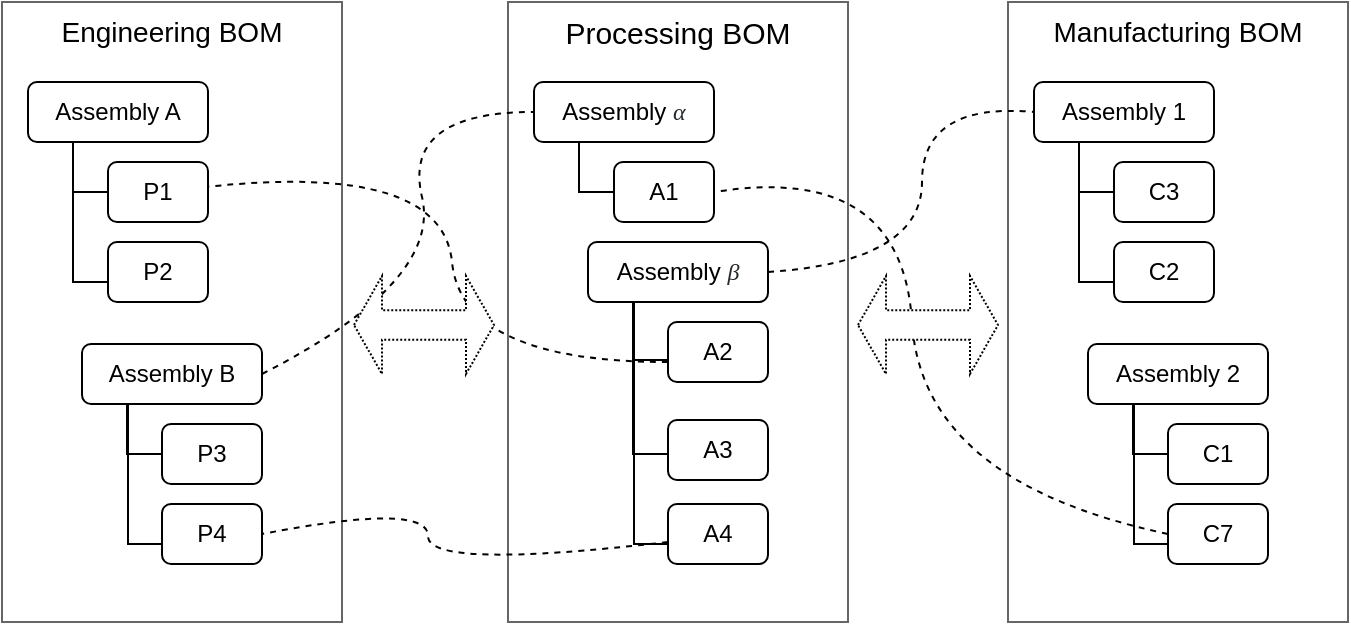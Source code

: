 <mxfile version="17.0.0" type="github">
  <diagram name="Page-1" id="90a13364-a465-7bf4-72fc-28e22215d7a0">
    <mxGraphModel dx="778" dy="769" grid="1" gridSize="10" guides="1" tooltips="1" connect="1" arrows="1" fold="1" page="1" pageScale="1.5" pageWidth="1169" pageHeight="826" background="none" math="0" shadow="0">
      <root>
        <mxCell id="0" style=";html=1;" />
        <mxCell id="1" style=";html=1;" parent="0" />
        <mxCell id="uKb51nX8jyAxLlPutz8k-1" value="Engineering BOM" style="whiteSpace=wrap;html=1;shadow=0;fontSize=14;fillColor=none;strokeColor=#666666;verticalAlign=top;" parent="1" vertex="1">
          <mxGeometry x="80" y="40" width="170" height="310" as="geometry" />
        </mxCell>
        <mxCell id="uKb51nX8jyAxLlPutz8k-6" style="edgeStyle=orthogonalEdgeStyle;rounded=0;orthogonalLoop=1;jettySize=auto;html=1;exitX=0.25;exitY=1;exitDx=0;exitDy=0;entryX=0;entryY=0.5;entryDx=0;entryDy=0;endArrow=none;endFill=0;" parent="1" source="uKb51nX8jyAxLlPutz8k-2" target="uKb51nX8jyAxLlPutz8k-3" edge="1">
          <mxGeometry relative="1" as="geometry">
            <mxPoint x="138" y="130" as="targetPoint" />
            <Array as="points">
              <mxPoint x="116" y="135" />
            </Array>
          </mxGeometry>
        </mxCell>
        <mxCell id="uKb51nX8jyAxLlPutz8k-2" value="Assembly A" style="rounded=1;whiteSpace=wrap;html=1;verticalAlign=middle;" parent="1" vertex="1">
          <mxGeometry x="93" y="80" width="90" height="30" as="geometry" />
        </mxCell>
        <mxCell id="uKb51nX8jyAxLlPutz8k-3" value="P1" style="rounded=1;whiteSpace=wrap;html=1;verticalAlign=middle;" parent="1" vertex="1">
          <mxGeometry x="133" y="120" width="50" height="30" as="geometry" />
        </mxCell>
        <mxCell id="uKb51nX8jyAxLlPutz8k-4" value="P2" style="rounded=1;whiteSpace=wrap;html=1;verticalAlign=middle;" parent="1" vertex="1">
          <mxGeometry x="133" y="160" width="50" height="30" as="geometry" />
        </mxCell>
        <mxCell id="uKb51nX8jyAxLlPutz8k-8" style="edgeStyle=orthogonalEdgeStyle;rounded=0;orthogonalLoop=1;jettySize=auto;html=1;exitX=0.25;exitY=1;exitDx=0;exitDy=0;entryX=0;entryY=0.5;entryDx=0;entryDy=0;endArrow=none;endFill=0;" parent="1" source="uKb51nX8jyAxLlPutz8k-2" target="uKb51nX8jyAxLlPutz8k-4" edge="1">
          <mxGeometry relative="1" as="geometry">
            <mxPoint x="125.5" y="120" as="sourcePoint" />
            <mxPoint x="143" y="145" as="targetPoint" />
            <Array as="points">
              <mxPoint x="116" y="180" />
              <mxPoint x="133" y="180" />
            </Array>
          </mxGeometry>
        </mxCell>
        <mxCell id="uKb51nX8jyAxLlPutz8k-9" value="Assembly B" style="rounded=1;whiteSpace=wrap;html=1;verticalAlign=middle;" parent="1" vertex="1">
          <mxGeometry x="120" y="211" width="90" height="30" as="geometry" />
        </mxCell>
        <mxCell id="uKb51nX8jyAxLlPutz8k-10" value="P3" style="rounded=1;whiteSpace=wrap;html=1;verticalAlign=middle;" parent="1" vertex="1">
          <mxGeometry x="160" y="251" width="50" height="30" as="geometry" />
        </mxCell>
        <mxCell id="uKb51nX8jyAxLlPutz8k-11" value="P4" style="rounded=1;whiteSpace=wrap;html=1;verticalAlign=middle;" parent="1" vertex="1">
          <mxGeometry x="160" y="291" width="50" height="30" as="geometry" />
        </mxCell>
        <mxCell id="uKb51nX8jyAxLlPutz8k-12" style="edgeStyle=orthogonalEdgeStyle;rounded=0;orthogonalLoop=1;jettySize=auto;html=1;entryX=0;entryY=0.5;entryDx=0;entryDy=0;endArrow=none;endFill=0;" parent="1" target="uKb51nX8jyAxLlPutz8k-11" edge="1">
          <mxGeometry relative="1" as="geometry">
            <mxPoint x="133" y="241" as="sourcePoint" />
            <mxPoint x="170" y="276" as="targetPoint" />
            <Array as="points">
              <mxPoint x="143" y="311" />
              <mxPoint x="160" y="311" />
            </Array>
          </mxGeometry>
        </mxCell>
        <mxCell id="uKb51nX8jyAxLlPutz8k-13" style="edgeStyle=orthogonalEdgeStyle;rounded=0;orthogonalLoop=1;jettySize=auto;html=1;exitX=0.25;exitY=1;exitDx=0;exitDy=0;endArrow=none;endFill=0;" parent="1" source="uKb51nX8jyAxLlPutz8k-9" target="uKb51nX8jyAxLlPutz8k-10" edge="1">
          <mxGeometry relative="1" as="geometry">
            <mxPoint x="140.5" y="241" as="sourcePoint" />
            <mxPoint x="158" y="266" as="targetPoint" />
            <Array as="points">
              <mxPoint x="143" y="266" />
            </Array>
          </mxGeometry>
        </mxCell>
        <mxCell id="uKb51nX8jyAxLlPutz8k-14" value="Processing BOM" style="whiteSpace=wrap;html=1;shadow=0;fontSize=15;fillColor=none;strokeColor=#666666;verticalAlign=top;" parent="1" vertex="1">
          <mxGeometry x="333" y="40" width="170" height="310" as="geometry" />
        </mxCell>
        <mxCell id="uKb51nX8jyAxLlPutz8k-15" style="edgeStyle=orthogonalEdgeStyle;rounded=0;orthogonalLoop=1;jettySize=auto;html=1;exitX=0.25;exitY=1;exitDx=0;exitDy=0;entryX=0;entryY=0.5;entryDx=0;entryDy=0;endArrow=none;endFill=0;" parent="1" source="uKb51nX8jyAxLlPutz8k-16" target="uKb51nX8jyAxLlPutz8k-17" edge="1">
          <mxGeometry relative="1" as="geometry">
            <mxPoint x="391" y="130" as="targetPoint" />
            <Array as="points">
              <mxPoint x="369" y="135" />
            </Array>
          </mxGeometry>
        </mxCell>
        <mxCell id="uKb51nX8jyAxLlPutz8k-16" value="Assembly&amp;nbsp;&lt;span style=&quot;color: rgb(36 , 41 , 46) ; font-family: &amp;#34;katex_math&amp;#34; ; font-style: italic ; text-align: left&quot;&gt;&lt;font style=&quot;font-size: 12px&quot;&gt;α&lt;/font&gt;&lt;/span&gt;" style="rounded=1;whiteSpace=wrap;html=1;verticalAlign=middle;" parent="1" vertex="1">
          <mxGeometry x="346" y="80" width="90" height="30" as="geometry" />
        </mxCell>
        <mxCell id="uKb51nX8jyAxLlPutz8k-17" value="A1" style="rounded=1;whiteSpace=wrap;html=1;verticalAlign=middle;" parent="1" vertex="1">
          <mxGeometry x="386" y="120" width="50" height="30" as="geometry" />
        </mxCell>
        <mxCell id="uKb51nX8jyAxLlPutz8k-18" value="A2" style="rounded=1;whiteSpace=wrap;html=1;verticalAlign=middle;" parent="1" vertex="1">
          <mxGeometry x="413" y="200" width="50" height="30" as="geometry" />
        </mxCell>
        <mxCell id="uKb51nX8jyAxLlPutz8k-20" value="Assembly&amp;nbsp;&lt;span style=&quot;color: rgb(36 , 41 , 46) ; font-family: &amp;#34;katex_math&amp;#34; ; font-style: italic ; text-align: left&quot;&gt;&lt;font style=&quot;font-size: 12px&quot;&gt;β&lt;/font&gt;&lt;/span&gt;" style="rounded=1;whiteSpace=wrap;html=1;verticalAlign=middle;" parent="1" vertex="1">
          <mxGeometry x="373" y="160" width="90" height="30" as="geometry" />
        </mxCell>
        <mxCell id="uKb51nX8jyAxLlPutz8k-21" value="A3" style="rounded=1;whiteSpace=wrap;html=1;verticalAlign=middle;" parent="1" vertex="1">
          <mxGeometry x="413" y="249" width="50" height="30" as="geometry" />
        </mxCell>
        <mxCell id="uKb51nX8jyAxLlPutz8k-22" value="A4" style="rounded=1;whiteSpace=wrap;html=1;verticalAlign=middle;" parent="1" vertex="1">
          <mxGeometry x="413" y="291" width="50" height="30" as="geometry" />
        </mxCell>
        <mxCell id="uKb51nX8jyAxLlPutz8k-23" style="edgeStyle=orthogonalEdgeStyle;rounded=0;orthogonalLoop=1;jettySize=auto;html=1;entryX=0;entryY=0.5;entryDx=0;entryDy=0;endArrow=none;endFill=0;" parent="1" target="uKb51nX8jyAxLlPutz8k-22" edge="1">
          <mxGeometry relative="1" as="geometry">
            <mxPoint x="396" y="190" as="sourcePoint" />
            <mxPoint x="423" y="276" as="targetPoint" />
            <Array as="points">
              <mxPoint x="396" y="311" />
              <mxPoint x="413" y="311" />
            </Array>
          </mxGeometry>
        </mxCell>
        <mxCell id="uKb51nX8jyAxLlPutz8k-24" style="edgeStyle=orthogonalEdgeStyle;rounded=0;orthogonalLoop=1;jettySize=auto;html=1;exitX=0.25;exitY=1;exitDx=0;exitDy=0;endArrow=none;endFill=0;" parent="1" source="uKb51nX8jyAxLlPutz8k-20" target="uKb51nX8jyAxLlPutz8k-21" edge="1">
          <mxGeometry relative="1" as="geometry">
            <mxPoint x="393.5" y="241" as="sourcePoint" />
            <mxPoint x="411" y="266" as="targetPoint" />
            <Array as="points">
              <mxPoint x="396" y="266" />
            </Array>
          </mxGeometry>
        </mxCell>
        <mxCell id="uKb51nX8jyAxLlPutz8k-27" style="edgeStyle=orthogonalEdgeStyle;rounded=0;orthogonalLoop=1;jettySize=auto;html=1;exitX=0.25;exitY=1;exitDx=0;exitDy=0;entryX=0;entryY=0.5;entryDx=0;entryDy=0;endArrow=none;endFill=0;" parent="1" edge="1">
          <mxGeometry relative="1" as="geometry">
            <mxPoint x="395.5" y="194" as="sourcePoint" />
            <mxPoint x="413" y="219" as="targetPoint" />
            <Array as="points">
              <mxPoint x="396" y="219" />
            </Array>
          </mxGeometry>
        </mxCell>
        <mxCell id="uKb51nX8jyAxLlPutz8k-39" value="Manufacturing BOM" style="whiteSpace=wrap;html=1;shadow=0;fontSize=14;fillColor=none;strokeColor=#666666;verticalAlign=top;" parent="1" vertex="1">
          <mxGeometry x="583" y="40" width="170" height="310" as="geometry" />
        </mxCell>
        <mxCell id="uKb51nX8jyAxLlPutz8k-40" style="edgeStyle=orthogonalEdgeStyle;rounded=0;orthogonalLoop=1;jettySize=auto;html=1;exitX=0.25;exitY=1;exitDx=0;exitDy=0;entryX=0;entryY=0.5;entryDx=0;entryDy=0;endArrow=none;endFill=0;" parent="1" source="uKb51nX8jyAxLlPutz8k-41" target="uKb51nX8jyAxLlPutz8k-42" edge="1">
          <mxGeometry relative="1" as="geometry">
            <mxPoint x="641" y="130" as="targetPoint" />
            <Array as="points">
              <mxPoint x="619" y="135" />
            </Array>
          </mxGeometry>
        </mxCell>
        <mxCell id="uKb51nX8jyAxLlPutz8k-41" value="Assembly 1" style="rounded=1;whiteSpace=wrap;html=1;verticalAlign=middle;" parent="1" vertex="1">
          <mxGeometry x="596" y="80" width="90" height="30" as="geometry" />
        </mxCell>
        <mxCell id="uKb51nX8jyAxLlPutz8k-42" value="C3" style="rounded=1;whiteSpace=wrap;html=1;verticalAlign=middle;" parent="1" vertex="1">
          <mxGeometry x="636" y="120" width="50" height="30" as="geometry" />
        </mxCell>
        <mxCell id="uKb51nX8jyAxLlPutz8k-43" value="C2" style="rounded=1;whiteSpace=wrap;html=1;verticalAlign=middle;" parent="1" vertex="1">
          <mxGeometry x="636" y="160" width="50" height="30" as="geometry" />
        </mxCell>
        <mxCell id="uKb51nX8jyAxLlPutz8k-44" style="edgeStyle=orthogonalEdgeStyle;rounded=0;orthogonalLoop=1;jettySize=auto;html=1;exitX=0.25;exitY=1;exitDx=0;exitDy=0;entryX=0;entryY=0.5;entryDx=0;entryDy=0;endArrow=none;endFill=0;" parent="1" source="uKb51nX8jyAxLlPutz8k-41" target="uKb51nX8jyAxLlPutz8k-43" edge="1">
          <mxGeometry relative="1" as="geometry">
            <mxPoint x="628.5" y="120" as="sourcePoint" />
            <mxPoint x="646" y="145" as="targetPoint" />
            <Array as="points">
              <mxPoint x="619" y="180" />
              <mxPoint x="636" y="180" />
            </Array>
          </mxGeometry>
        </mxCell>
        <mxCell id="uKb51nX8jyAxLlPutz8k-45" value="Assembly 2" style="rounded=1;whiteSpace=wrap;html=1;verticalAlign=middle;" parent="1" vertex="1">
          <mxGeometry x="623" y="211" width="90" height="30" as="geometry" />
        </mxCell>
        <mxCell id="uKb51nX8jyAxLlPutz8k-46" value="C1" style="rounded=1;whiteSpace=wrap;html=1;verticalAlign=middle;" parent="1" vertex="1">
          <mxGeometry x="663" y="251" width="50" height="30" as="geometry" />
        </mxCell>
        <mxCell id="uKb51nX8jyAxLlPutz8k-47" value="C7" style="rounded=1;whiteSpace=wrap;html=1;verticalAlign=middle;" parent="1" vertex="1">
          <mxGeometry x="663" y="291" width="50" height="30" as="geometry" />
        </mxCell>
        <mxCell id="uKb51nX8jyAxLlPutz8k-48" style="edgeStyle=orthogonalEdgeStyle;rounded=0;orthogonalLoop=1;jettySize=auto;html=1;entryX=0;entryY=0.5;entryDx=0;entryDy=0;endArrow=none;endFill=0;" parent="1" target="uKb51nX8jyAxLlPutz8k-47" edge="1">
          <mxGeometry relative="1" as="geometry">
            <mxPoint x="636" y="241" as="sourcePoint" />
            <mxPoint x="673" y="276" as="targetPoint" />
            <Array as="points">
              <mxPoint x="646" y="311" />
              <mxPoint x="663" y="311" />
            </Array>
          </mxGeometry>
        </mxCell>
        <mxCell id="uKb51nX8jyAxLlPutz8k-49" style="edgeStyle=orthogonalEdgeStyle;rounded=0;orthogonalLoop=1;jettySize=auto;html=1;exitX=0.25;exitY=1;exitDx=0;exitDy=0;endArrow=none;endFill=0;" parent="1" source="uKb51nX8jyAxLlPutz8k-45" target="uKb51nX8jyAxLlPutz8k-46" edge="1">
          <mxGeometry relative="1" as="geometry">
            <mxPoint x="643.5" y="241" as="sourcePoint" />
            <mxPoint x="661" y="266" as="targetPoint" />
            <Array as="points">
              <mxPoint x="646" y="266" />
            </Array>
          </mxGeometry>
        </mxCell>
        <mxCell id="uKb51nX8jyAxLlPutz8k-51" value="" style="curved=1;endArrow=none;html=1;entryX=0;entryY=0.5;entryDx=0;entryDy=0;exitX=1;exitY=0.5;exitDx=0;exitDy=0;startArrow=none;startFill=0;endFill=0;dashed=1;" parent="1" source="uKb51nX8jyAxLlPutz8k-9" target="uKb51nX8jyAxLlPutz8k-16" edge="1">
          <mxGeometry width="50" height="50" relative="1" as="geometry">
            <mxPoint x="274" y="180" as="sourcePoint" />
            <mxPoint x="324" y="130" as="targetPoint" />
            <Array as="points">
              <mxPoint x="300" y="180" />
              <mxPoint x="280" y="95" />
            </Array>
          </mxGeometry>
        </mxCell>
        <mxCell id="uKb51nX8jyAxLlPutz8k-52" value="" style="curved=1;endArrow=none;html=1;startArrow=none;startFill=0;endFill=0;dashed=1;" parent="1" target="uKb51nX8jyAxLlPutz8k-3" edge="1">
          <mxGeometry width="50" height="50" relative="1" as="geometry">
            <mxPoint x="413" y="220" as="sourcePoint" />
            <mxPoint x="333" y="130" as="targetPoint" />
            <Array as="points">
              <mxPoint x="310" y="220" />
              <mxPoint x="300" y="120" />
            </Array>
          </mxGeometry>
        </mxCell>
        <mxCell id="uKb51nX8jyAxLlPutz8k-54" value="" style="curved=1;endArrow=none;html=1;startArrow=none;startFill=0;entryX=1;entryY=0.5;entryDx=0;entryDy=0;endFill=0;dashed=1;" parent="1" target="uKb51nX8jyAxLlPutz8k-11" edge="1">
          <mxGeometry width="50" height="50" relative="1" as="geometry">
            <mxPoint x="413" y="310" as="sourcePoint" />
            <mxPoint x="193" y="248" as="targetPoint" />
            <Array as="points">
              <mxPoint x="293" y="324" />
              <mxPoint x="293" y="290" />
            </Array>
          </mxGeometry>
        </mxCell>
        <mxCell id="uKb51nX8jyAxLlPutz8k-55" value="" style="curved=1;endArrow=none;html=1;startArrow=none;startFill=0;entryX=1;entryY=0.5;entryDx=0;entryDy=0;exitX=0;exitY=0.5;exitDx=0;exitDy=0;endFill=0;dashed=1;" parent="1" source="uKb51nX8jyAxLlPutz8k-47" target="uKb51nX8jyAxLlPutz8k-17" edge="1">
          <mxGeometry width="50" height="50" relative="1" as="geometry">
            <mxPoint x="658" y="230" as="sourcePoint" />
            <mxPoint x="428" y="144" as="targetPoint" />
            <Array as="points">
              <mxPoint x="540" y="280" />
              <mxPoint x="530" y="120" />
            </Array>
          </mxGeometry>
        </mxCell>
        <mxCell id="uKb51nX8jyAxLlPutz8k-56" value="" style="curved=1;endArrow=none;html=1;entryX=0;entryY=0.5;entryDx=0;entryDy=0;exitX=1;exitY=0.5;exitDx=0;exitDy=0;startArrow=none;startFill=0;endFill=0;dashed=1;" parent="1" source="uKb51nX8jyAxLlPutz8k-20" target="uKb51nX8jyAxLlPutz8k-41" edge="1">
          <mxGeometry width="50" height="50" relative="1" as="geometry">
            <mxPoint x="454" y="236" as="sourcePoint" />
            <mxPoint x="590" y="105" as="targetPoint" />
            <Array as="points">
              <mxPoint x="540" y="170" />
              <mxPoint x="540" y="90" />
            </Array>
          </mxGeometry>
        </mxCell>
        <mxCell id="uKb51nX8jyAxLlPutz8k-59" value="" style="shape=doubleArrow;whiteSpace=wrap;html=1;verticalAlign=middle;dashed=1;dashPattern=1 1;" parent="1" vertex="1">
          <mxGeometry x="256" y="177" width="70" height="49" as="geometry" />
        </mxCell>
        <mxCell id="uKb51nX8jyAxLlPutz8k-62" value="" style="shape=doubleArrow;whiteSpace=wrap;html=1;verticalAlign=middle;dashed=1;dashPattern=1 1;" parent="1" vertex="1">
          <mxGeometry x="508" y="177" width="70" height="49" as="geometry" />
        </mxCell>
      </root>
    </mxGraphModel>
  </diagram>
</mxfile>
